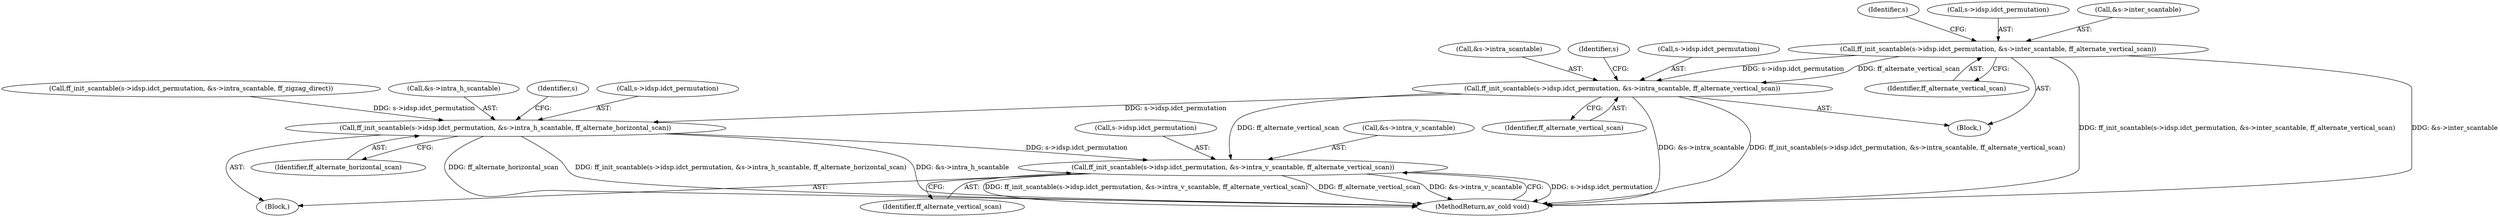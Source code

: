 digraph "0_FFmpeg_b3332a182f8ba33a34542e4a0370f38b914ccf7d_0@pointer" {
"1000132" [label="(Call,ff_init_scantable(s->idsp.idct_permutation, &s->inter_scantable, ff_alternate_vertical_scan))"];
"1000143" [label="(Call,ff_init_scantable(s->idsp.idct_permutation, &s->intra_scantable, ff_alternate_vertical_scan))"];
"1000178" [label="(Call,ff_init_scantable(s->idsp.idct_permutation, &s->intra_h_scantable, ff_alternate_horizontal_scan))"];
"1000189" [label="(Call,ff_init_scantable(s->idsp.idct_permutation, &s->intra_v_scantable, ff_alternate_vertical_scan))"];
"1000149" [label="(Call,&s->intra_scantable)"];
"1000146" [label="(Identifier,s)"];
"1000153" [label="(Identifier,ff_alternate_vertical_scan)"];
"1000167" [label="(Call,ff_init_scantable(s->idsp.idct_permutation, &s->intra_scantable, ff_zigzag_direct))"];
"1000184" [label="(Call,&s->intra_h_scantable)"];
"1000189" [label="(Call,ff_init_scantable(s->idsp.idct_permutation, &s->intra_v_scantable, ff_alternate_vertical_scan))"];
"1000192" [label="(Identifier,s)"];
"1000178" [label="(Call,ff_init_scantable(s->idsp.idct_permutation, &s->intra_h_scantable, ff_alternate_horizontal_scan))"];
"1000195" [label="(Call,&s->intra_v_scantable)"];
"1000190" [label="(Call,s->idsp.idct_permutation)"];
"1000143" [label="(Call,ff_init_scantable(s->idsp.idct_permutation, &s->intra_scantable, ff_alternate_vertical_scan))"];
"1000131" [label="(Block,)"];
"1000132" [label="(Call,ff_init_scantable(s->idsp.idct_permutation, &s->inter_scantable, ff_alternate_vertical_scan))"];
"1000188" [label="(Identifier,ff_alternate_horizontal_scan)"];
"1000200" [label="(MethodReturn,av_cold void)"];
"1000133" [label="(Call,s->idsp.idct_permutation)"];
"1000199" [label="(Identifier,ff_alternate_vertical_scan)"];
"1000179" [label="(Call,s->idsp.idct_permutation)"];
"1000138" [label="(Call,&s->inter_scantable)"];
"1000142" [label="(Identifier,ff_alternate_vertical_scan)"];
"1000103" [label="(Block,)"];
"1000181" [label="(Identifier,s)"];
"1000144" [label="(Call,s->idsp.idct_permutation)"];
"1000132" -> "1000131"  [label="AST: "];
"1000132" -> "1000142"  [label="CFG: "];
"1000133" -> "1000132"  [label="AST: "];
"1000138" -> "1000132"  [label="AST: "];
"1000142" -> "1000132"  [label="AST: "];
"1000146" -> "1000132"  [label="CFG: "];
"1000132" -> "1000200"  [label="DDG: ff_init_scantable(s->idsp.idct_permutation, &s->inter_scantable, ff_alternate_vertical_scan)"];
"1000132" -> "1000200"  [label="DDG: &s->inter_scantable"];
"1000132" -> "1000143"  [label="DDG: s->idsp.idct_permutation"];
"1000132" -> "1000143"  [label="DDG: ff_alternate_vertical_scan"];
"1000143" -> "1000131"  [label="AST: "];
"1000143" -> "1000153"  [label="CFG: "];
"1000144" -> "1000143"  [label="AST: "];
"1000149" -> "1000143"  [label="AST: "];
"1000153" -> "1000143"  [label="AST: "];
"1000181" -> "1000143"  [label="CFG: "];
"1000143" -> "1000200"  [label="DDG: &s->intra_scantable"];
"1000143" -> "1000200"  [label="DDG: ff_init_scantable(s->idsp.idct_permutation, &s->intra_scantable, ff_alternate_vertical_scan)"];
"1000143" -> "1000178"  [label="DDG: s->idsp.idct_permutation"];
"1000143" -> "1000189"  [label="DDG: ff_alternate_vertical_scan"];
"1000178" -> "1000103"  [label="AST: "];
"1000178" -> "1000188"  [label="CFG: "];
"1000179" -> "1000178"  [label="AST: "];
"1000184" -> "1000178"  [label="AST: "];
"1000188" -> "1000178"  [label="AST: "];
"1000192" -> "1000178"  [label="CFG: "];
"1000178" -> "1000200"  [label="DDG: ff_alternate_horizontal_scan"];
"1000178" -> "1000200"  [label="DDG: ff_init_scantable(s->idsp.idct_permutation, &s->intra_h_scantable, ff_alternate_horizontal_scan)"];
"1000178" -> "1000200"  [label="DDG: &s->intra_h_scantable"];
"1000167" -> "1000178"  [label="DDG: s->idsp.idct_permutation"];
"1000178" -> "1000189"  [label="DDG: s->idsp.idct_permutation"];
"1000189" -> "1000103"  [label="AST: "];
"1000189" -> "1000199"  [label="CFG: "];
"1000190" -> "1000189"  [label="AST: "];
"1000195" -> "1000189"  [label="AST: "];
"1000199" -> "1000189"  [label="AST: "];
"1000200" -> "1000189"  [label="CFG: "];
"1000189" -> "1000200"  [label="DDG: s->idsp.idct_permutation"];
"1000189" -> "1000200"  [label="DDG: ff_init_scantable(s->idsp.idct_permutation, &s->intra_v_scantable, ff_alternate_vertical_scan)"];
"1000189" -> "1000200"  [label="DDG: ff_alternate_vertical_scan"];
"1000189" -> "1000200"  [label="DDG: &s->intra_v_scantable"];
}
